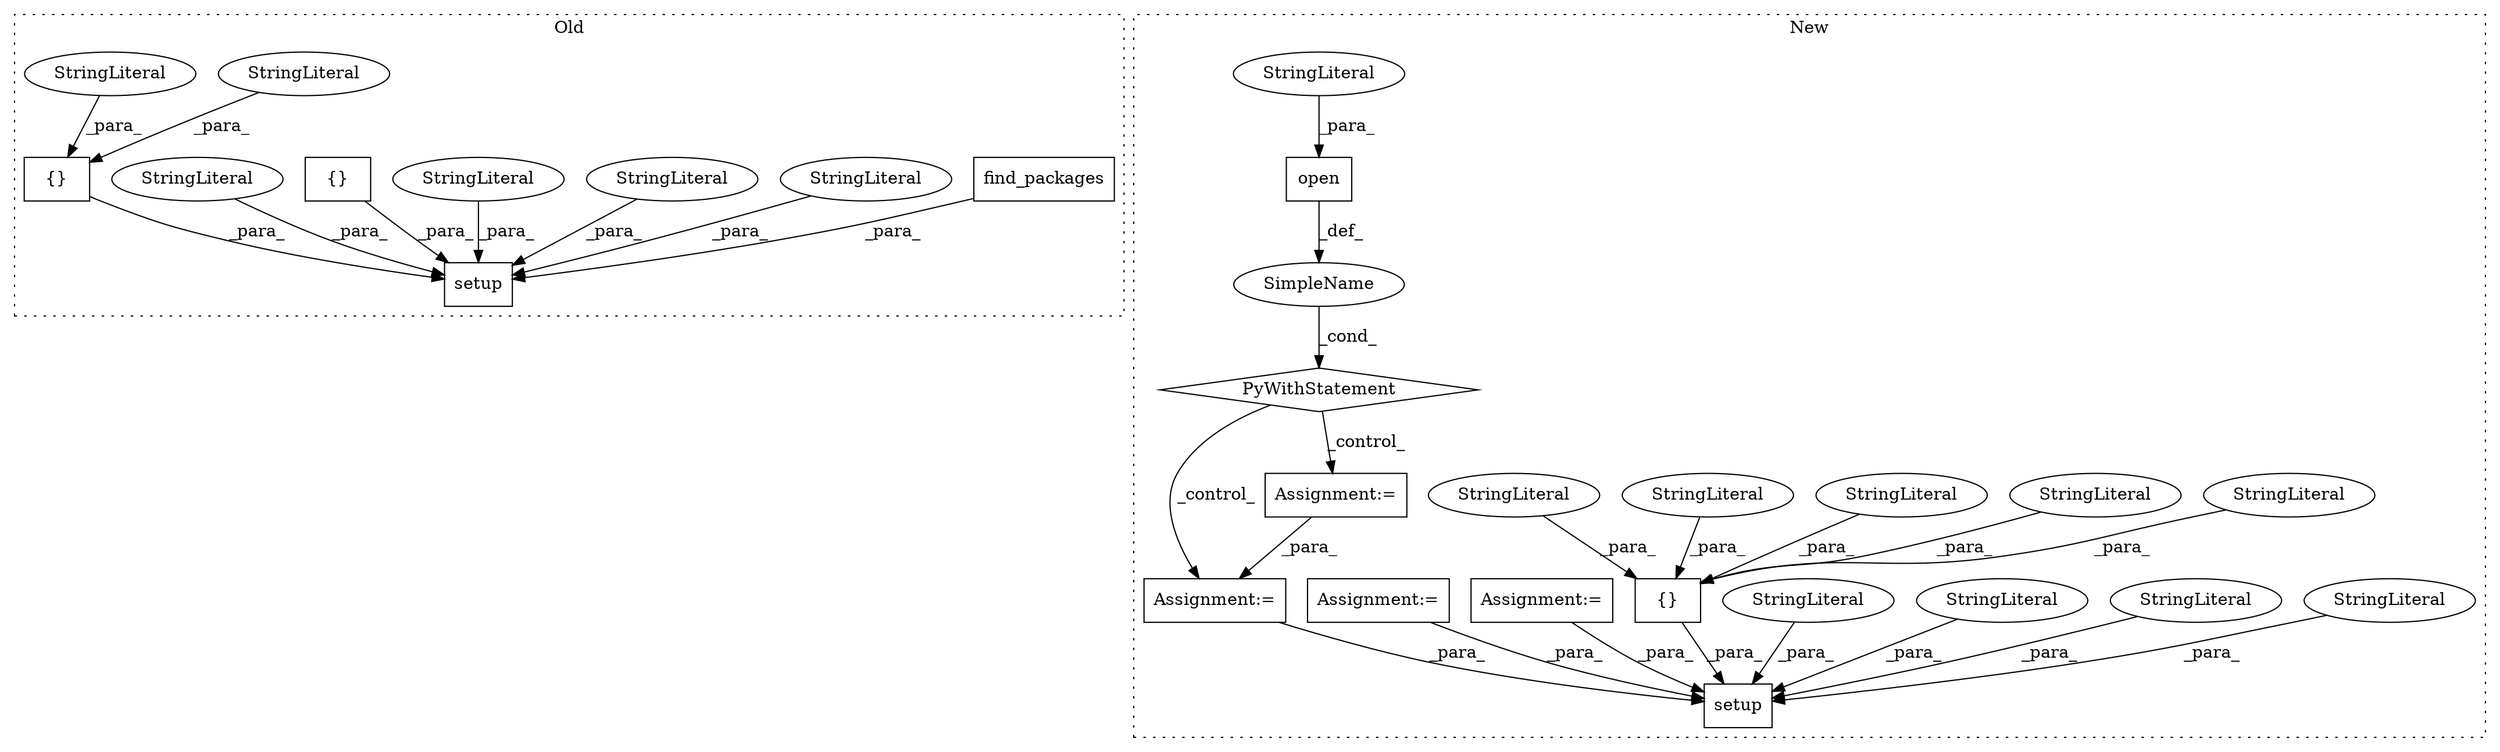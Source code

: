 digraph G {
subgraph cluster0 {
1 [label="find_packages" a="32" s="305" l="15" shape="box"];
3 [label="setup" a="32" s="116,320" l="6,1" shape="box"];
4 [label="StringLiteral" a="45" s="122" l="12" shape="ellipse"];
9 [label="StringLiteral" a="45" s="179" l="12" shape="ellipse"];
11 [label="StringLiteral" a="45" s="144" l="34" shape="ellipse"];
12 [label="{}" a="4" s="204,220" l="1,1" shape="box"];
13 [label="StringLiteral" a="45" s="213" l="7" shape="ellipse"];
14 [label="{}" a="4" s="301" l="2" shape="box"];
17 [label="StringLiteral" a="45" s="135" l="8" shape="ellipse"];
18 [label="StringLiteral" a="45" s="205" l="7" shape="ellipse"];
label = "Old";
style="dotted";
}
subgraph cluster1 {
2 [label="setup" a="32" s="746,1220" l="6,1" shape="box"];
5 [label="StringLiteral" a="45" s="835" l="15" shape="ellipse"];
6 [label="StringLiteral" a="45" s="785" l="15" shape="ellipse"];
7 [label="StringLiteral" a="45" s="752" l="12" shape="ellipse"];
8 [label="{}" a="4" s="429,521" l="1,1" shape="box"];
10 [label="StringLiteral" a="45" s="805" l="12" shape="ellipse"];
15 [label="StringLiteral" a="45" s="485" l="14" shape="ellipse"];
16 [label="StringLiteral" a="45" s="513" l="8" shape="ellipse"];
19 [label="StringLiteral" a="45" s="459" l="10" shape="ellipse"];
20 [label="StringLiteral" a="45" s="500" l="12" shape="ellipse"];
21 [label="StringLiteral" a="45" s="470" l="14" shape="ellipse"];
22 [label="Assignment:=" a="7" s="713" l="1" shape="box"];
23 [label="SimpleName" a="42" s="" l="" shape="ellipse"];
24 [label="PyWithStatement" a="104" s="641,672" l="10,2" shape="diamond"];
25 [label="Assignment:=" a="7" s="208" l="16" shape="box"];
26 [label="Assignment:=" a="7" s="687" l="2" shape="box"];
27 [label="Assignment:=" a="7" s="395" l="1" shape="box"];
28 [label="open" a="32" s="651,671" l="5,1" shape="box"];
29 [label="StringLiteral" a="45" s="668" l="3" shape="ellipse"];
label = "New";
style="dotted";
}
1 -> 3 [label="_para_"];
4 -> 3 [label="_para_"];
5 -> 2 [label="_para_"];
6 -> 2 [label="_para_"];
7 -> 2 [label="_para_"];
8 -> 2 [label="_para_"];
9 -> 3 [label="_para_"];
10 -> 2 [label="_para_"];
11 -> 3 [label="_para_"];
12 -> 3 [label="_para_"];
13 -> 12 [label="_para_"];
14 -> 3 [label="_para_"];
15 -> 8 [label="_para_"];
16 -> 8 [label="_para_"];
17 -> 3 [label="_para_"];
18 -> 12 [label="_para_"];
19 -> 8 [label="_para_"];
20 -> 8 [label="_para_"];
21 -> 8 [label="_para_"];
22 -> 2 [label="_para_"];
23 -> 24 [label="_cond_"];
24 -> 22 [label="_control_"];
24 -> 26 [label="_control_"];
25 -> 2 [label="_para_"];
26 -> 22 [label="_para_"];
27 -> 2 [label="_para_"];
28 -> 23 [label="_def_"];
29 -> 28 [label="_para_"];
}